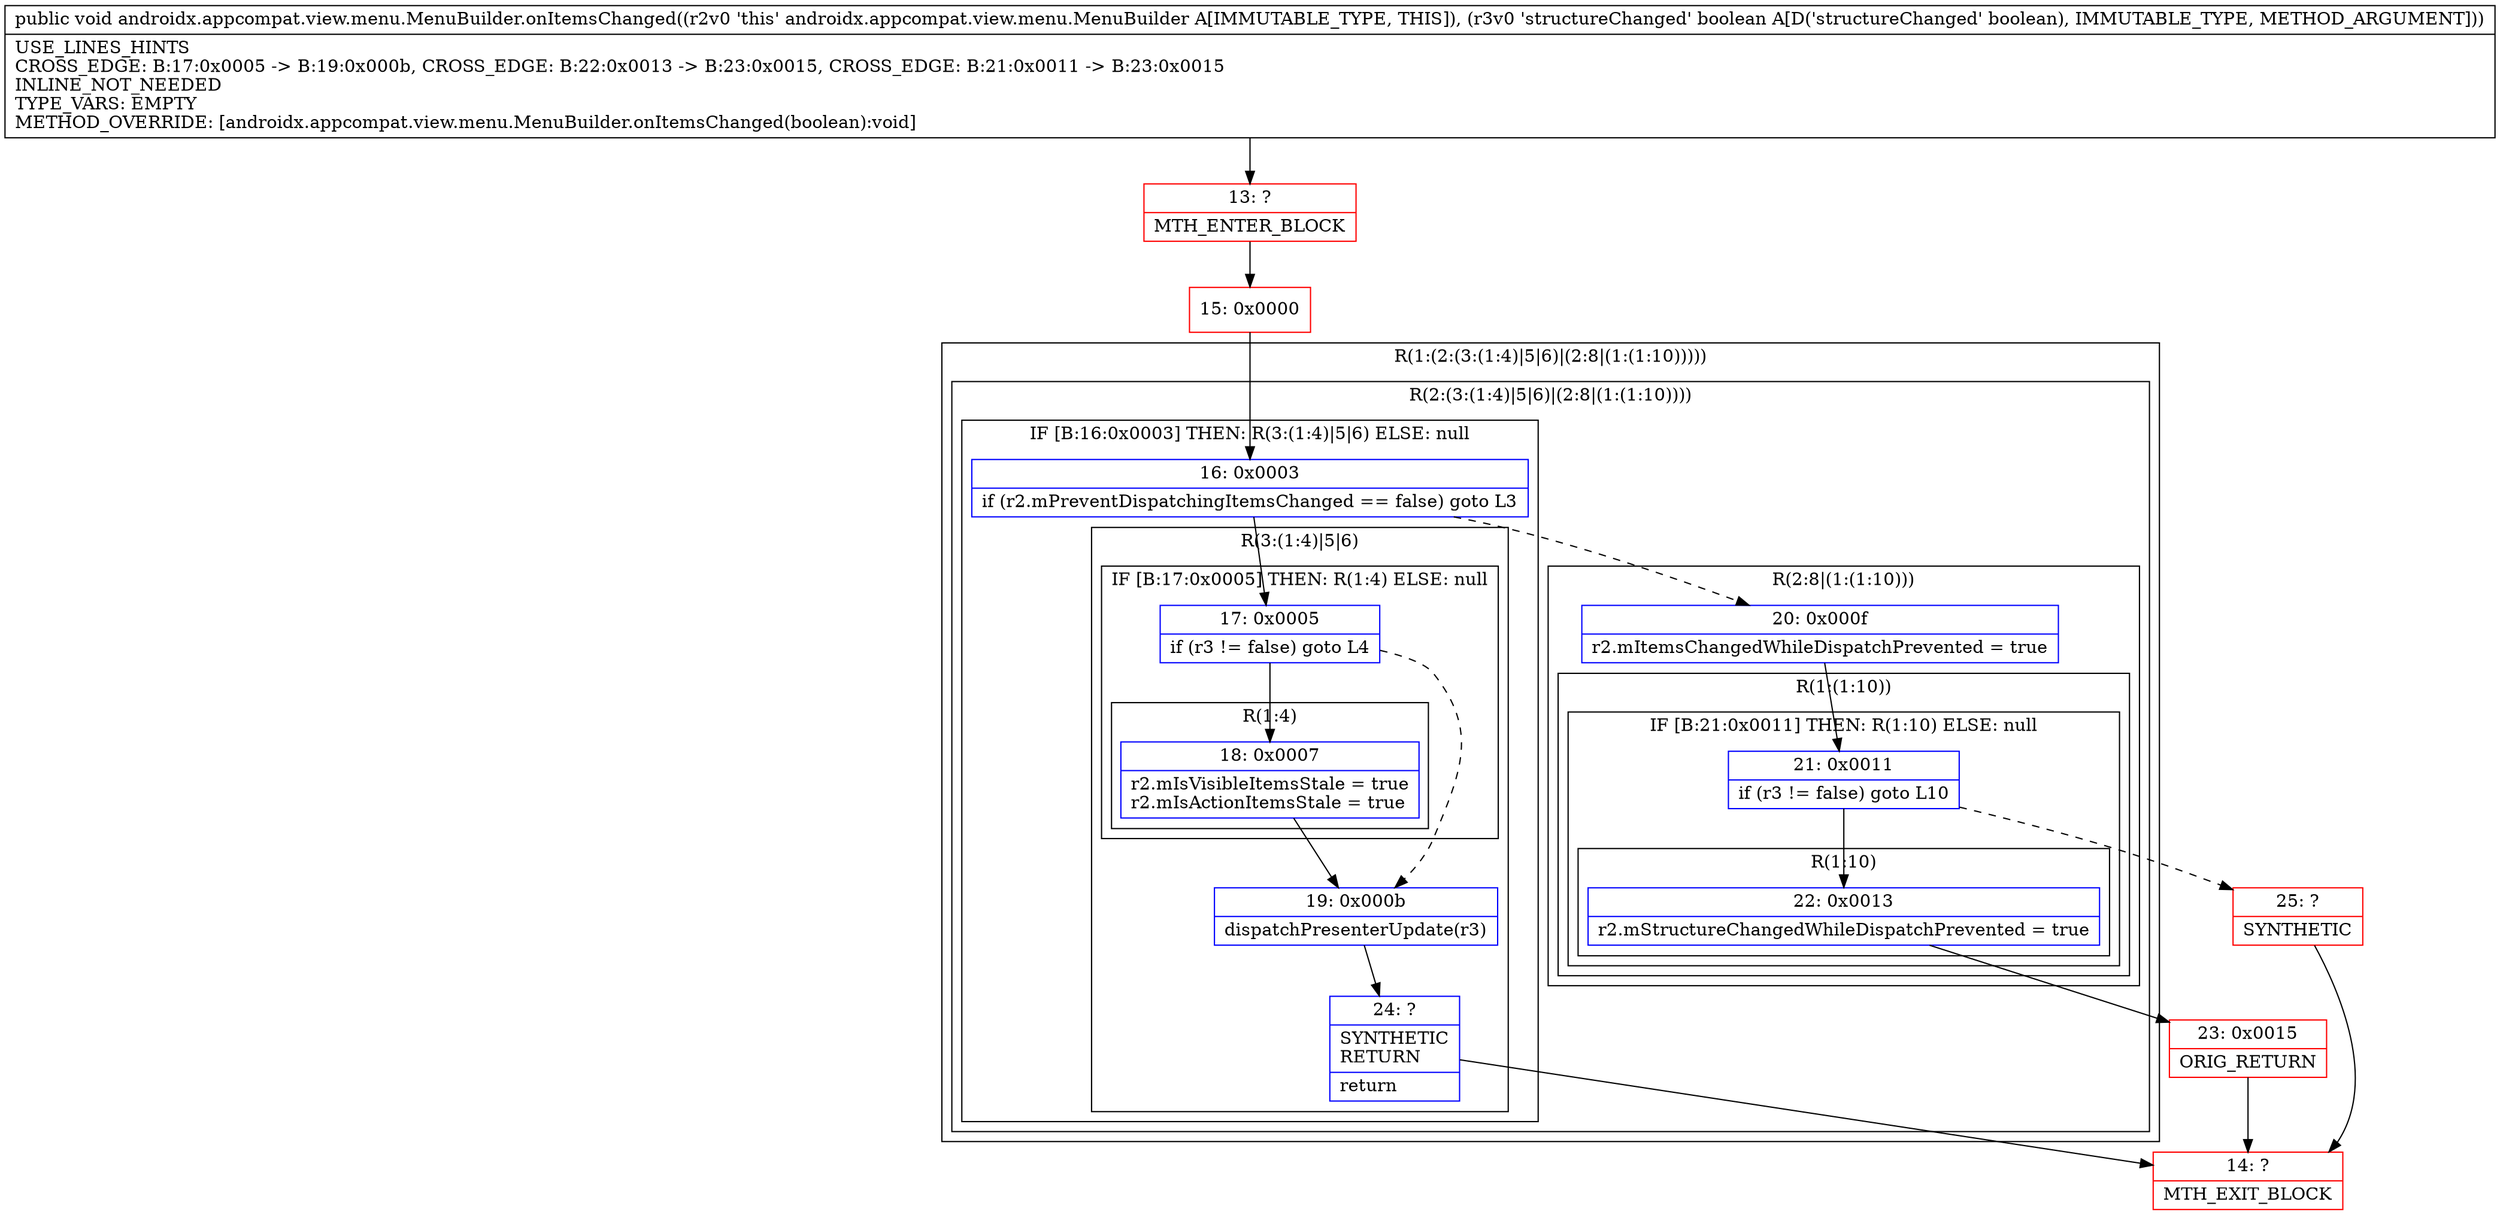 digraph "CFG forandroidx.appcompat.view.menu.MenuBuilder.onItemsChanged(Z)V" {
subgraph cluster_Region_1705051125 {
label = "R(1:(2:(3:(1:4)|5|6)|(2:8|(1:(1:10)))))";
node [shape=record,color=blue];
subgraph cluster_Region_499378536 {
label = "R(2:(3:(1:4)|5|6)|(2:8|(1:(1:10))))";
node [shape=record,color=blue];
subgraph cluster_IfRegion_1298821272 {
label = "IF [B:16:0x0003] THEN: R(3:(1:4)|5|6) ELSE: null";
node [shape=record,color=blue];
Node_16 [shape=record,label="{16\:\ 0x0003|if (r2.mPreventDispatchingItemsChanged == false) goto L3\l}"];
subgraph cluster_Region_2083051029 {
label = "R(3:(1:4)|5|6)";
node [shape=record,color=blue];
subgraph cluster_IfRegion_301714638 {
label = "IF [B:17:0x0005] THEN: R(1:4) ELSE: null";
node [shape=record,color=blue];
Node_17 [shape=record,label="{17\:\ 0x0005|if (r3 != false) goto L4\l}"];
subgraph cluster_Region_334622512 {
label = "R(1:4)";
node [shape=record,color=blue];
Node_18 [shape=record,label="{18\:\ 0x0007|r2.mIsVisibleItemsStale = true\lr2.mIsActionItemsStale = true\l}"];
}
}
Node_19 [shape=record,label="{19\:\ 0x000b|dispatchPresenterUpdate(r3)\l}"];
Node_24 [shape=record,label="{24\:\ ?|SYNTHETIC\lRETURN\l|return\l}"];
}
}
subgraph cluster_Region_226599782 {
label = "R(2:8|(1:(1:10)))";
node [shape=record,color=blue];
Node_20 [shape=record,label="{20\:\ 0x000f|r2.mItemsChangedWhileDispatchPrevented = true\l}"];
subgraph cluster_Region_925058237 {
label = "R(1:(1:10))";
node [shape=record,color=blue];
subgraph cluster_IfRegion_2020696875 {
label = "IF [B:21:0x0011] THEN: R(1:10) ELSE: null";
node [shape=record,color=blue];
Node_21 [shape=record,label="{21\:\ 0x0011|if (r3 != false) goto L10\l}"];
subgraph cluster_Region_1692769146 {
label = "R(1:10)";
node [shape=record,color=blue];
Node_22 [shape=record,label="{22\:\ 0x0013|r2.mStructureChangedWhileDispatchPrevented = true\l}"];
}
}
}
}
}
}
Node_13 [shape=record,color=red,label="{13\:\ ?|MTH_ENTER_BLOCK\l}"];
Node_15 [shape=record,color=red,label="{15\:\ 0x0000}"];
Node_14 [shape=record,color=red,label="{14\:\ ?|MTH_EXIT_BLOCK\l}"];
Node_23 [shape=record,color=red,label="{23\:\ 0x0015|ORIG_RETURN\l}"];
Node_25 [shape=record,color=red,label="{25\:\ ?|SYNTHETIC\l}"];
MethodNode[shape=record,label="{public void androidx.appcompat.view.menu.MenuBuilder.onItemsChanged((r2v0 'this' androidx.appcompat.view.menu.MenuBuilder A[IMMUTABLE_TYPE, THIS]), (r3v0 'structureChanged' boolean A[D('structureChanged' boolean), IMMUTABLE_TYPE, METHOD_ARGUMENT]))  | USE_LINES_HINTS\lCROSS_EDGE: B:17:0x0005 \-\> B:19:0x000b, CROSS_EDGE: B:22:0x0013 \-\> B:23:0x0015, CROSS_EDGE: B:21:0x0011 \-\> B:23:0x0015\lINLINE_NOT_NEEDED\lTYPE_VARS: EMPTY\lMETHOD_OVERRIDE: [androidx.appcompat.view.menu.MenuBuilder.onItemsChanged(boolean):void]\l}"];
MethodNode -> Node_13;Node_16 -> Node_17;
Node_16 -> Node_20[style=dashed];
Node_17 -> Node_18;
Node_17 -> Node_19[style=dashed];
Node_18 -> Node_19;
Node_19 -> Node_24;
Node_24 -> Node_14;
Node_20 -> Node_21;
Node_21 -> Node_22;
Node_21 -> Node_25[style=dashed];
Node_22 -> Node_23;
Node_13 -> Node_15;
Node_15 -> Node_16;
Node_23 -> Node_14;
Node_25 -> Node_14;
}

